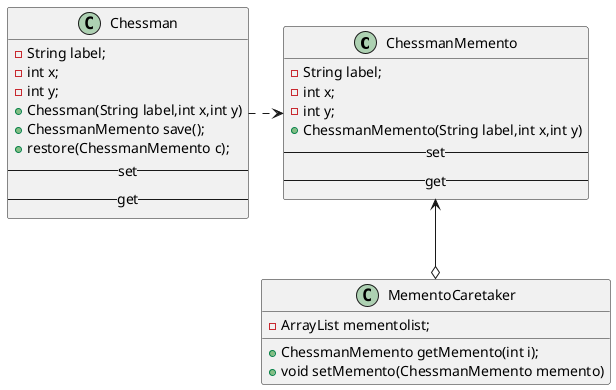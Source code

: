 @startuml

class ChessmanMemento{
-String label;
-int x;
-int y;
+ChessmanMemento(String label,int x,int y)
--set--
--get--
}

class MementoCaretaker{
-ArrayList mementolist;
+ChessmanMemento getMemento(int i);
+void setMemento(ChessmanMemento memento)
}
class Chessman{
-String label;
-int x;
-int y;
+Chessman(String label,int x,int y)
+ChessmanMemento save();
+restore(ChessmanMemento c);
--set--
--get--
}

MementoCaretaker o-up->ChessmanMemento
Chessman .right->ChessmanMemento
@enduml
